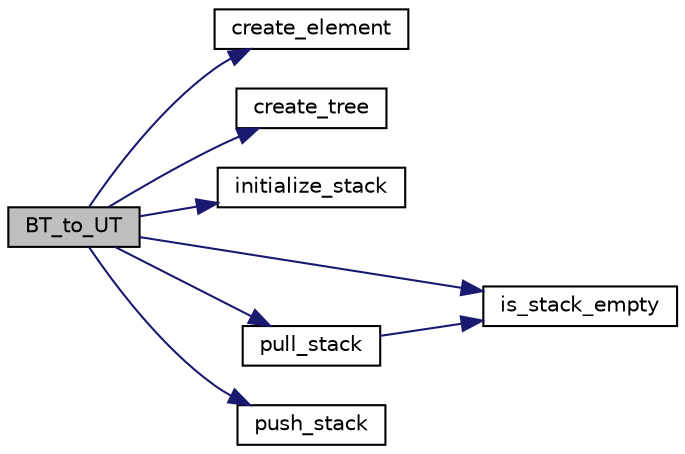 digraph "BT_to_UT"
{
 // LATEX_PDF_SIZE
  edge [fontname="Helvetica",fontsize="10",labelfontname="Helvetica",labelfontsize="10"];
  node [fontname="Helvetica",fontsize="10",shape=record];
  rankdir="LR";
  Node1 [label="BT_to_UT",height=0.2,width=0.4,color="black", fillcolor="grey75", style="filled", fontcolor="black",tooltip=" "];
  Node1 -> Node2 [color="midnightblue",fontsize="10",style="solid"];
  Node2 [label="create_element",height=0.2,width=0.4,color="black", fillcolor="white", style="filled",URL="$_element_8c.html#a5980375cdc55472285042157be1d1416",tooltip=" "];
  Node1 -> Node3 [color="midnightblue",fontsize="10",style="solid"];
  Node3 [label="create_tree",height=0.2,width=0.4,color="black", fillcolor="white", style="filled",URL="$_huffman_tree_8c.html#a5f4cff6e69bc285ea185983d6d14eec6",tooltip=" "];
  Node1 -> Node4 [color="midnightblue",fontsize="10",style="solid"];
  Node4 [label="initialize_stack",height=0.2,width=0.4,color="black", fillcolor="white", style="filled",URL="$_stack_8c.html#a2b86a130e370f6f33696e403d774b8c0",tooltip=" "];
  Node1 -> Node5 [color="midnightblue",fontsize="10",style="solid"];
  Node5 [label="is_stack_empty",height=0.2,width=0.4,color="black", fillcolor="white", style="filled",URL="$_stack_8c.html#aeb1e8bdb599979f53016466eee5d08d8",tooltip=" "];
  Node1 -> Node6 [color="midnightblue",fontsize="10",style="solid"];
  Node6 [label="pull_stack",height=0.2,width=0.4,color="black", fillcolor="white", style="filled",URL="$_stack_8c.html#a1224fb64ab951fe328ef841bfabdb5ed",tooltip=" "];
  Node6 -> Node5 [color="midnightblue",fontsize="10",style="solid"];
  Node1 -> Node7 [color="midnightblue",fontsize="10",style="solid"];
  Node7 [label="push_stack",height=0.2,width=0.4,color="black", fillcolor="white", style="filled",URL="$_stack_8c.html#ae1f15f5e5efa0898aef3cc4809fb20c6",tooltip=" "];
}

